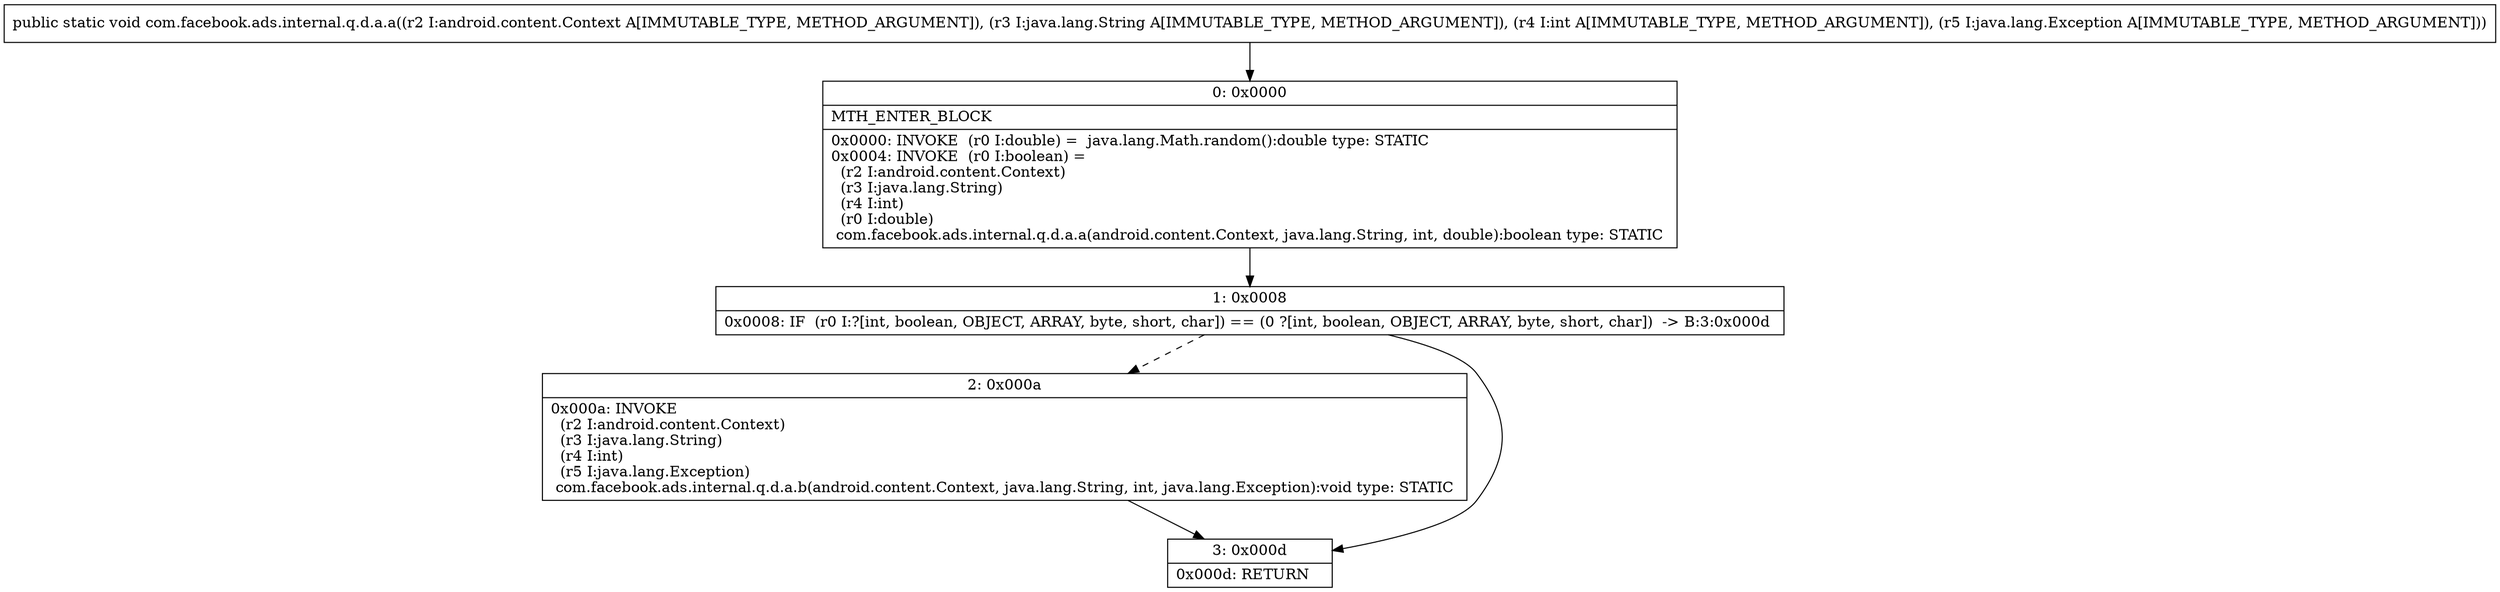 digraph "CFG forcom.facebook.ads.internal.q.d.a.a(Landroid\/content\/Context;Ljava\/lang\/String;ILjava\/lang\/Exception;)V" {
Node_0 [shape=record,label="{0\:\ 0x0000|MTH_ENTER_BLOCK\l|0x0000: INVOKE  (r0 I:double) =  java.lang.Math.random():double type: STATIC \l0x0004: INVOKE  (r0 I:boolean) = \l  (r2 I:android.content.Context)\l  (r3 I:java.lang.String)\l  (r4 I:int)\l  (r0 I:double)\l com.facebook.ads.internal.q.d.a.a(android.content.Context, java.lang.String, int, double):boolean type: STATIC \l}"];
Node_1 [shape=record,label="{1\:\ 0x0008|0x0008: IF  (r0 I:?[int, boolean, OBJECT, ARRAY, byte, short, char]) == (0 ?[int, boolean, OBJECT, ARRAY, byte, short, char])  \-\> B:3:0x000d \l}"];
Node_2 [shape=record,label="{2\:\ 0x000a|0x000a: INVOKE  \l  (r2 I:android.content.Context)\l  (r3 I:java.lang.String)\l  (r4 I:int)\l  (r5 I:java.lang.Exception)\l com.facebook.ads.internal.q.d.a.b(android.content.Context, java.lang.String, int, java.lang.Exception):void type: STATIC \l}"];
Node_3 [shape=record,label="{3\:\ 0x000d|0x000d: RETURN   \l}"];
MethodNode[shape=record,label="{public static void com.facebook.ads.internal.q.d.a.a((r2 I:android.content.Context A[IMMUTABLE_TYPE, METHOD_ARGUMENT]), (r3 I:java.lang.String A[IMMUTABLE_TYPE, METHOD_ARGUMENT]), (r4 I:int A[IMMUTABLE_TYPE, METHOD_ARGUMENT]), (r5 I:java.lang.Exception A[IMMUTABLE_TYPE, METHOD_ARGUMENT])) }"];
MethodNode -> Node_0;
Node_0 -> Node_1;
Node_1 -> Node_2[style=dashed];
Node_1 -> Node_3;
Node_2 -> Node_3;
}

